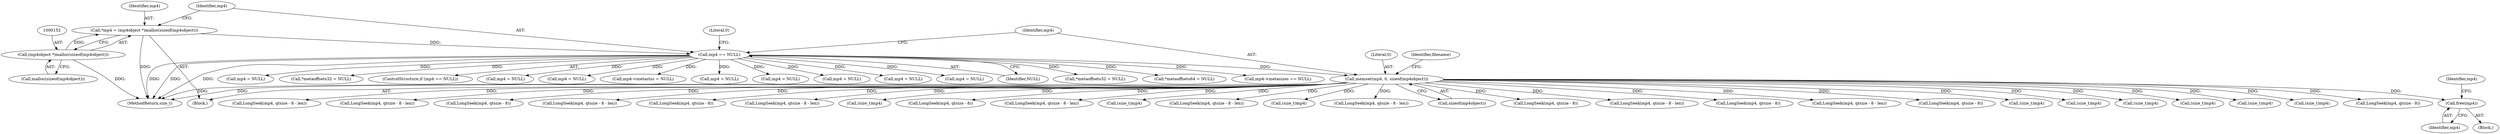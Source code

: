 digraph "0_gpmf-parser_341f12cd5b97ab419e53853ca00176457c9f1681_5@API" {
"1002136" [label="(Call,free(mp4))"];
"1000162" [label="(Call,memset(mp4, 0, sizeof(mp4object)))"];
"1000157" [label="(Call,mp4 == NULL)"];
"1000149" [label="(Call,*mp4 = (mp4object *)malloc(sizeof(mp4object)))"];
"1000151" [label="(Call,(mp4object *)malloc(sizeof(mp4object)))"];
"1001602" [label="(Call,(size_t)mp4)"];
"1000164" [label="(Literal,0)"];
"1000273" [label="(Call,mp4 = NULL)"];
"1000163" [label="(Identifier,mp4)"];
"1000931" [label="(Call,mp4 = NULL)"];
"1002128" [label="(Call,(size_t)mp4)"];
"1000928" [label="(Call,(size_t)mp4)"];
"1002094" [label="(Call,LongSeek(mp4, qtsize - 8))"];
"1000159" [label="(Identifier,NULL)"];
"1000149" [label="(Call,*mp4 = (mp4object *)malloc(sizeof(mp4object)))"];
"1001542" [label="(Call,LongSeek(mp4, qtsize - 8 - len))"];
"1001237" [label="(Call,*metaoffsets32 = NULL)"];
"1000757" [label="(Call,LongSeek(mp4, qtsize - 8 - len))"];
"1001550" [label="(Call,LongSeek(mp4, qtsize - 8))"];
"1001671" [label="(Call,*metaoffsets64 = NULL)"];
"1002116" [label="(Call,mp4->metasizes == NULL)"];
"1000675" [label="(Call,LongSeek(mp4, qtsize - 8 - len))"];
"1001129" [label="(Call,LongSeek(mp4, qtsize - 8))"];
"1000601" [label="(Call,LongSeek(mp4, qtsize - 8 - len))"];
"1001834" [label="(Call,(size_t)mp4)"];
"1001112" [label="(Call,mp4 = NULL)"];
"1000948" [label="(Call,LongSeek(mp4, qtsize - 8))"];
"1001479" [label="(Call,*metaoffsets32 = NULL)"];
"1000169" [label="(Identifier,filename)"];
"1000489" [label="(Call,LongSeek(mp4, qtsize - 8 - len))"];
"1001530" [label="(Call,(size_t)mp4)"];
"1000158" [label="(Identifier,mp4)"];
"1000156" [label="(ControlStructure,if (mp4 == NULL))"];
"1001837" [label="(Call,mp4 = NULL)"];
"1000151" [label="(Call,(mp4object *)malloc(sizeof(mp4object)))"];
"1002136" [label="(Call,free(mp4))"];
"1001908" [label="(Call,LongSeek(mp4, qtsize - 8 - len))"];
"1001533" [label="(Call,mp4 = NULL)"];
"1000162" [label="(Call,memset(mp4, 0, sizeof(mp4object)))"];
"1001109" [label="(Call,(size_t)mp4)"];
"1002086" [label="(Call,LongSeek(mp4, qtsize - 8 - len))"];
"1001421" [label="(Call,mp4->metastsc = NULL)"];
"1000165" [label="(Call,sizeof(mp4object))"];
"1000397" [label="(Call,LongSeek(mp4, qtsize - 8))"];
"1000150" [label="(Identifier,mp4)"];
"1000147" [label="(Block,)"];
"1001605" [label="(Call,mp4 = NULL)"];
"1002137" [label="(Identifier,mp4)"];
"1001121" [label="(Call,LongSeek(mp4, qtsize - 8 - len))"];
"1002139" [label="(Identifier,mp4)"];
"1001916" [label="(Call,LongSeek(mp4, qtsize - 8))"];
"1002138" [label="(Call,mp4 = NULL)"];
"1000940" [label="(Call,LongSeek(mp4, qtsize - 8 - len))"];
"1002145" [label="(MethodReturn,size_t)"];
"1000153" [label="(Call,malloc(sizeof(mp4object)))"];
"1000157" [label="(Call,mp4 == NULL)"];
"1000765" [label="(Call,LongSeek(mp4, qtsize - 8))"];
"1002142" [label="(Call,(size_t)mp4)"];
"1001439" [label="(Call,mp4 = NULL)"];
"1000161" [label="(Literal,0)"];
"1002135" [label="(Block,)"];
"1000270" [label="(Call,(size_t)mp4)"];
"1001436" [label="(Call,(size_t)mp4)"];
"1002136" -> "1002135"  [label="AST: "];
"1002136" -> "1002137"  [label="CFG: "];
"1002137" -> "1002136"  [label="AST: "];
"1002139" -> "1002136"  [label="CFG: "];
"1000162" -> "1002136"  [label="DDG: "];
"1000162" -> "1000147"  [label="AST: "];
"1000162" -> "1000165"  [label="CFG: "];
"1000163" -> "1000162"  [label="AST: "];
"1000164" -> "1000162"  [label="AST: "];
"1000165" -> "1000162"  [label="AST: "];
"1000169" -> "1000162"  [label="CFG: "];
"1000162" -> "1002145"  [label="DDG: "];
"1000162" -> "1002145"  [label="DDG: "];
"1000157" -> "1000162"  [label="DDG: "];
"1000162" -> "1000270"  [label="DDG: "];
"1000162" -> "1000397"  [label="DDG: "];
"1000162" -> "1000489"  [label="DDG: "];
"1000162" -> "1000601"  [label="DDG: "];
"1000162" -> "1000675"  [label="DDG: "];
"1000162" -> "1000757"  [label="DDG: "];
"1000162" -> "1000765"  [label="DDG: "];
"1000162" -> "1000928"  [label="DDG: "];
"1000162" -> "1000940"  [label="DDG: "];
"1000162" -> "1000948"  [label="DDG: "];
"1000162" -> "1001109"  [label="DDG: "];
"1000162" -> "1001121"  [label="DDG: "];
"1000162" -> "1001129"  [label="DDG: "];
"1000162" -> "1001436"  [label="DDG: "];
"1000162" -> "1001530"  [label="DDG: "];
"1000162" -> "1001542"  [label="DDG: "];
"1000162" -> "1001550"  [label="DDG: "];
"1000162" -> "1001602"  [label="DDG: "];
"1000162" -> "1001834"  [label="DDG: "];
"1000162" -> "1001908"  [label="DDG: "];
"1000162" -> "1001916"  [label="DDG: "];
"1000162" -> "1002086"  [label="DDG: "];
"1000162" -> "1002094"  [label="DDG: "];
"1000162" -> "1002128"  [label="DDG: "];
"1000162" -> "1002142"  [label="DDG: "];
"1000157" -> "1000156"  [label="AST: "];
"1000157" -> "1000159"  [label="CFG: "];
"1000158" -> "1000157"  [label="AST: "];
"1000159" -> "1000157"  [label="AST: "];
"1000161" -> "1000157"  [label="CFG: "];
"1000163" -> "1000157"  [label="CFG: "];
"1000157" -> "1002145"  [label="DDG: "];
"1000157" -> "1002145"  [label="DDG: "];
"1000157" -> "1002145"  [label="DDG: "];
"1000149" -> "1000157"  [label="DDG: "];
"1000157" -> "1000273"  [label="DDG: "];
"1000157" -> "1000931"  [label="DDG: "];
"1000157" -> "1001112"  [label="DDG: "];
"1000157" -> "1001237"  [label="DDG: "];
"1000157" -> "1001421"  [label="DDG: "];
"1000157" -> "1001439"  [label="DDG: "];
"1000157" -> "1001479"  [label="DDG: "];
"1000157" -> "1001533"  [label="DDG: "];
"1000157" -> "1001605"  [label="DDG: "];
"1000157" -> "1001671"  [label="DDG: "];
"1000157" -> "1001837"  [label="DDG: "];
"1000157" -> "1002116"  [label="DDG: "];
"1000157" -> "1002138"  [label="DDG: "];
"1000149" -> "1000147"  [label="AST: "];
"1000149" -> "1000151"  [label="CFG: "];
"1000150" -> "1000149"  [label="AST: "];
"1000151" -> "1000149"  [label="AST: "];
"1000158" -> "1000149"  [label="CFG: "];
"1000149" -> "1002145"  [label="DDG: "];
"1000151" -> "1000149"  [label="DDG: "];
"1000151" -> "1000153"  [label="CFG: "];
"1000152" -> "1000151"  [label="AST: "];
"1000153" -> "1000151"  [label="AST: "];
"1000151" -> "1002145"  [label="DDG: "];
}
